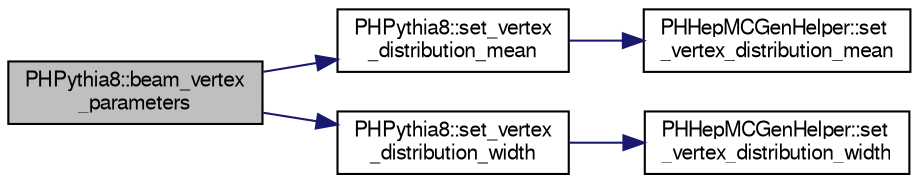 digraph "PHPythia8::beam_vertex_parameters"
{
  bgcolor="transparent";
  edge [fontname="FreeSans",fontsize="10",labelfontname="FreeSans",labelfontsize="10"];
  node [fontname="FreeSans",fontsize="10",shape=record];
  rankdir="LR";
  Node1 [label="PHPythia8::beam_vertex\l_parameters",height=0.2,width=0.4,color="black", fillcolor="grey75", style="filled" fontcolor="black"];
  Node1 -> Node2 [color="midnightblue",fontsize="10",style="solid",fontname="FreeSans"];
  Node2 [label="PHPythia8::set_vertex\l_distribution_mean",height=0.2,width=0.4,color="black",URL="$d9/d3a/classPHPythia8.html#a470a47c13c0afa5c17b3a7139895e6bd",tooltip="set the mean value of the vertex distribution, use PHENIX units of cm, ns "];
  Node2 -> Node3 [color="midnightblue",fontsize="10",style="solid",fontname="FreeSans"];
  Node3 [label="PHHepMCGenHelper::set\l_vertex_distribution_mean",height=0.2,width=0.4,color="black",URL="$dd/d2a/classPHHepMCGenHelper.html#aad7308b0a8bbfcdc2106b5be191ec37e",tooltip="set the mean value of the vertex distribution, use PHENIX units of cm, ns "];
  Node1 -> Node4 [color="midnightblue",fontsize="10",style="solid",fontname="FreeSans"];
  Node4 [label="PHPythia8::set_vertex\l_distribution_width",height=0.2,width=0.4,color="black",URL="$d9/d3a/classPHPythia8.html#ac16c7d96b92c346f7f562868e95c3a78",tooltip="set the width of the vertex distribution function about the mean, use PHENIX units of cm..."];
  Node4 -> Node5 [color="midnightblue",fontsize="10",style="solid",fontname="FreeSans"];
  Node5 [label="PHHepMCGenHelper::set\l_vertex_distribution_width",height=0.2,width=0.4,color="black",URL="$dd/d2a/classPHHepMCGenHelper.html#a4a9dfd6131b1e3bfb1428875a88a98ea",tooltip="set the width of the vertex distribution function about the mean, use PHENIX units of cm..."];
}
